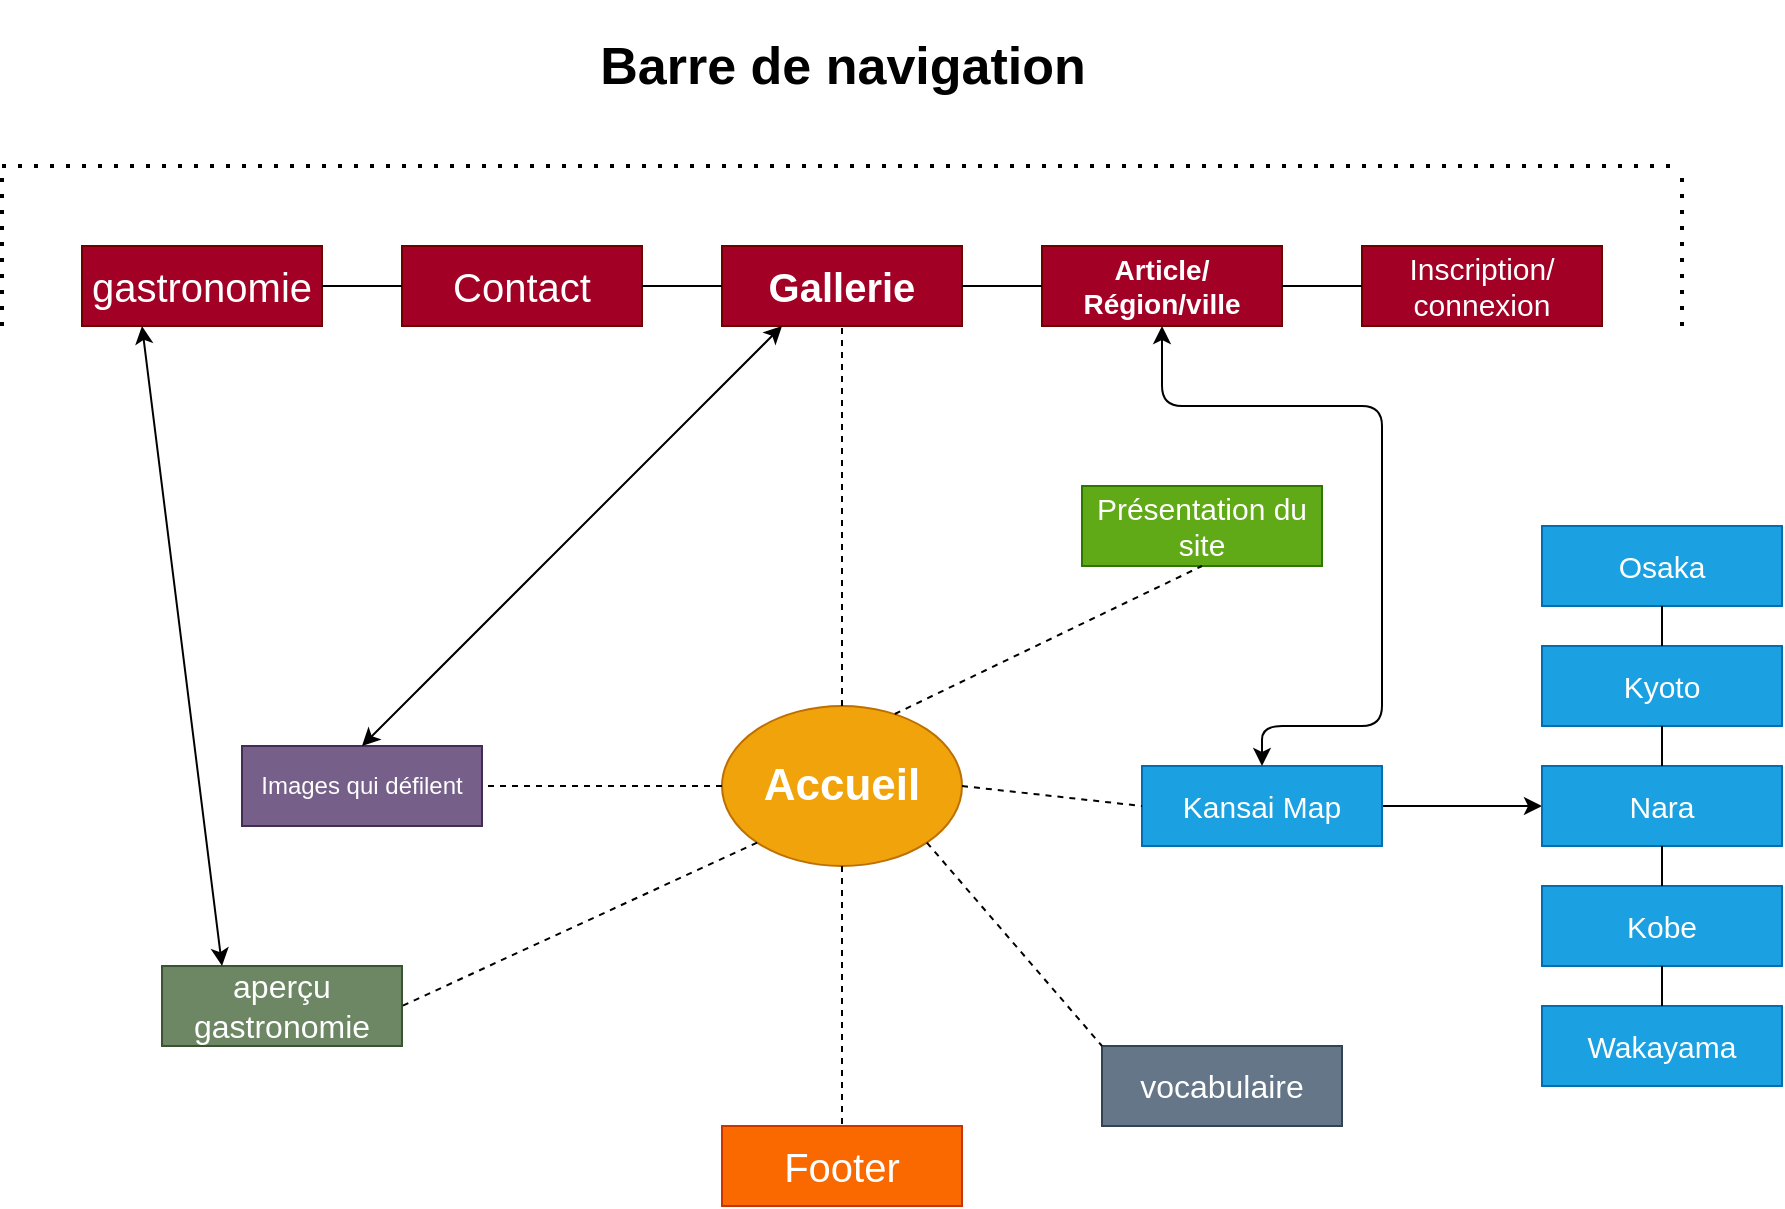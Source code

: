 <mxfile version="13.6.5">
    <diagram id="5Eu1TDoiuohia1qNDOnC" name="Page-1">
        <mxGraphModel dx="992" dy="2577" grid="1" gridSize="10" guides="1" tooltips="1" connect="1" arrows="1" fold="1" page="1" pageScale="1" pageWidth="1500" pageHeight="2000" background="none" math="0" shadow="0">
            <root>
                <mxCell id="0"/>
                <mxCell id="1" parent="0"/>
                <mxCell id="3" value="&lt;b&gt;&lt;font style=&quot;font-size: 22px&quot;&gt;Accueil&lt;/font&gt;&lt;/b&gt;" style="ellipse;whiteSpace=wrap;html=1;fillColor=#f0a30a;strokeColor=#BD7000;fontColor=#ffffff;" parent="1" vertex="1">
                    <mxGeometry x="640" y="-1610" width="120" height="80" as="geometry"/>
                </mxCell>
                <mxCell id="12" value="&lt;b&gt;&lt;font style=&quot;font-size: 20px&quot;&gt;Gallerie&lt;/font&gt;&lt;/b&gt;" style="rounded=0;whiteSpace=wrap;html=1;fillColor=#a20025;strokeColor=#6F0000;fontColor=#ffffff;" parent="1" vertex="1">
                    <mxGeometry x="640" y="-1840" width="120" height="40" as="geometry"/>
                </mxCell>
                <mxCell id="14" value="&lt;b style=&quot;font-size: 14px;&quot;&gt;&lt;font style=&quot;font-size: 14px;&quot;&gt;Article/&lt;br style=&quot;font-size: 14px;&quot;&gt;Région/ville&lt;/font&gt;&lt;/b&gt;" style="rounded=0;whiteSpace=wrap;html=1;fillColor=#a20025;strokeColor=#6F0000;fontColor=#ffffff;fontSize=14;" parent="1" vertex="1">
                    <mxGeometry x="800" y="-1840" width="120" height="40" as="geometry"/>
                </mxCell>
                <mxCell id="15" value="Contact" style="rounded=0;whiteSpace=wrap;html=1;fillColor=#a20025;strokeColor=#6F0000;fontColor=#ffffff;fontSize=20;" parent="1" vertex="1">
                    <mxGeometry x="480" y="-1840" width="120" height="40" as="geometry"/>
                </mxCell>
                <mxCell id="16" value="Inscription/&lt;br style=&quot;font-size: 15px;&quot;&gt;connexion" style="rounded=0;whiteSpace=wrap;html=1;fillColor=#a20025;strokeColor=#6F0000;fontColor=#ffffff;fontSize=15;" parent="1" vertex="1">
                    <mxGeometry x="960" y="-1840" width="120" height="40" as="geometry"/>
                </mxCell>
                <mxCell id="17" value="gastronomie" style="rounded=0;whiteSpace=wrap;html=1;fillColor=#a20025;strokeColor=#6F0000;fontColor=#ffffff;fontSize=20;" parent="1" vertex="1">
                    <mxGeometry x="320" y="-1840" width="120" height="40" as="geometry"/>
                </mxCell>
                <mxCell id="18" value="" style="endArrow=none;html=1;exitX=1;exitY=0.5;exitDx=0;exitDy=0;" parent="1" source="17" edge="1">
                    <mxGeometry width="50" height="50" relative="1" as="geometry">
                        <mxPoint x="430" y="-1770" as="sourcePoint"/>
                        <mxPoint x="480" y="-1820" as="targetPoint"/>
                    </mxGeometry>
                </mxCell>
                <mxCell id="19" value="" style="endArrow=none;html=1;exitX=1;exitY=0.5;exitDx=0;exitDy=0;" parent="1" source="15" edge="1">
                    <mxGeometry width="50" height="50" relative="1" as="geometry">
                        <mxPoint x="590" y="-1770" as="sourcePoint"/>
                        <mxPoint x="640" y="-1820" as="targetPoint"/>
                    </mxGeometry>
                </mxCell>
                <mxCell id="20" value="" style="endArrow=none;html=1;exitX=1;exitY=0.5;exitDx=0;exitDy=0;" parent="1" source="12" edge="1">
                    <mxGeometry width="50" height="50" relative="1" as="geometry">
                        <mxPoint x="750" y="-1770" as="sourcePoint"/>
                        <mxPoint x="800" y="-1820" as="targetPoint"/>
                    </mxGeometry>
                </mxCell>
                <mxCell id="21" value="" style="endArrow=none;html=1;exitX=1;exitY=0.5;exitDx=0;exitDy=0;" parent="1" source="14" edge="1">
                    <mxGeometry width="50" height="50" relative="1" as="geometry">
                        <mxPoint x="910" y="-1770" as="sourcePoint"/>
                        <mxPoint x="960" y="-1820" as="targetPoint"/>
                    </mxGeometry>
                </mxCell>
                <mxCell id="22" value="" style="endArrow=none;dashed=1;html=1;dashPattern=1 3;strokeWidth=2;" parent="1" edge="1">
                    <mxGeometry width="50" height="50" relative="1" as="geometry">
                        <mxPoint x="280" y="-1800" as="sourcePoint"/>
                        <mxPoint x="280" y="-1880" as="targetPoint"/>
                    </mxGeometry>
                </mxCell>
                <mxCell id="23" value="" style="endArrow=none;dashed=1;html=1;dashPattern=1 3;strokeWidth=2;" parent="1" edge="1">
                    <mxGeometry width="50" height="50" relative="1" as="geometry">
                        <mxPoint x="280" y="-1880" as="sourcePoint"/>
                        <mxPoint x="1120" y="-1880" as="targetPoint"/>
                    </mxGeometry>
                </mxCell>
                <mxCell id="24" value="" style="endArrow=none;dashed=1;html=1;dashPattern=1 3;strokeWidth=2;" parent="1" edge="1">
                    <mxGeometry width="50" height="50" relative="1" as="geometry">
                        <mxPoint x="1120" y="-1800" as="sourcePoint"/>
                        <mxPoint x="1120" y="-1880" as="targetPoint"/>
                    </mxGeometry>
                </mxCell>
                <mxCell id="26" value="&lt;h1&gt;&lt;font style=&quot;font-size: 26px&quot;&gt;Barre de navigation&lt;/font&gt;&lt;/h1&gt;" style="text;html=1;align=center;verticalAlign=middle;resizable=0;points=[];autosize=1;horizontal=1;fontSize=13;" parent="1" vertex="1">
                    <mxGeometry x="570" y="-1960" width="260" height="60" as="geometry"/>
                </mxCell>
                <mxCell id="28" value="Présentation du site" style="rounded=0;whiteSpace=wrap;html=1;fontSize=15;fillColor=#60a917;strokeColor=#2D7600;fontColor=#ffffff;" parent="1" vertex="1">
                    <mxGeometry x="820" y="-1720" width="120" height="40" as="geometry"/>
                </mxCell>
                <mxCell id="32" value="" style="edgeStyle=orthogonalEdgeStyle;rounded=0;orthogonalLoop=1;jettySize=auto;html=1;fontSize=12;" parent="1" source="30" target="31" edge="1">
                    <mxGeometry relative="1" as="geometry"/>
                </mxCell>
                <mxCell id="30" value="Kansai Map" style="rounded=0;whiteSpace=wrap;html=1;fontSize=15;fillColor=#1ba1e2;strokeColor=#006EAF;fontColor=#ffffff;" parent="1" vertex="1">
                    <mxGeometry x="850" y="-1580" width="120" height="40" as="geometry"/>
                </mxCell>
                <mxCell id="31" value="Nara" style="rounded=0;whiteSpace=wrap;html=1;fontSize=15;fillColor=#1ba1e2;strokeColor=#006EAF;fontColor=#ffffff;" parent="1" vertex="1">
                    <mxGeometry x="1050" y="-1580" width="120" height="40" as="geometry"/>
                </mxCell>
                <mxCell id="33" value="Kyoto" style="rounded=0;whiteSpace=wrap;html=1;fontSize=15;fillColor=#1ba1e2;strokeColor=#006EAF;fontColor=#ffffff;" parent="1" vertex="1">
                    <mxGeometry x="1050" y="-1640" width="120" height="40" as="geometry"/>
                </mxCell>
                <mxCell id="35" value="Osaka" style="rounded=0;whiteSpace=wrap;html=1;fontSize=15;fillColor=#1ba1e2;strokeColor=#006EAF;fontColor=#ffffff;" parent="1" vertex="1">
                    <mxGeometry x="1050" y="-1700" width="120" height="40" as="geometry"/>
                </mxCell>
                <mxCell id="37" value="Kobe" style="rounded=0;whiteSpace=wrap;html=1;fontSize=15;fillColor=#1ba1e2;strokeColor=#006EAF;fontColor=#ffffff;" parent="1" vertex="1">
                    <mxGeometry x="1050" y="-1520" width="120" height="40" as="geometry"/>
                </mxCell>
                <mxCell id="43" value="Wakayama" style="rounded=0;whiteSpace=wrap;html=1;fontSize=15;fillColor=#1ba1e2;strokeColor=#006EAF;fontColor=#ffffff;" parent="1" vertex="1">
                    <mxGeometry x="1050" y="-1460" width="120" height="40" as="geometry"/>
                </mxCell>
                <mxCell id="45" value="" style="endArrow=none;html=1;fontSize=12;exitX=0.5;exitY=0;exitDx=0;exitDy=0;" parent="1" source="33" edge="1">
                    <mxGeometry width="50" height="50" relative="1" as="geometry">
                        <mxPoint x="1060" y="-1610" as="sourcePoint"/>
                        <mxPoint x="1110" y="-1660" as="targetPoint"/>
                    </mxGeometry>
                </mxCell>
                <mxCell id="47" value="" style="endArrow=none;html=1;fontSize=12;entryX=0.5;entryY=1;entryDx=0;entryDy=0;exitX=0.5;exitY=0;exitDx=0;exitDy=0;" parent="1" source="31" target="33" edge="1">
                    <mxGeometry width="50" height="50" relative="1" as="geometry">
                        <mxPoint x="930" y="-1540" as="sourcePoint"/>
                        <mxPoint x="980" y="-1590" as="targetPoint"/>
                    </mxGeometry>
                </mxCell>
                <mxCell id="48" value="" style="endArrow=none;html=1;fontSize=12;entryX=0.5;entryY=1;entryDx=0;entryDy=0;exitX=0.5;exitY=0;exitDx=0;exitDy=0;" parent="1" source="37" target="31" edge="1">
                    <mxGeometry width="50" height="50" relative="1" as="geometry">
                        <mxPoint x="930" y="-1540" as="sourcePoint"/>
                        <mxPoint x="980" y="-1590" as="targetPoint"/>
                    </mxGeometry>
                </mxCell>
                <mxCell id="49" value="" style="endArrow=none;html=1;fontSize=12;entryX=0.5;entryY=1;entryDx=0;entryDy=0;exitX=0.5;exitY=0;exitDx=0;exitDy=0;" parent="1" source="43" target="37" edge="1">
                    <mxGeometry width="50" height="50" relative="1" as="geometry">
                        <mxPoint x="930" y="-1540" as="sourcePoint"/>
                        <mxPoint x="980" y="-1590" as="targetPoint"/>
                    </mxGeometry>
                </mxCell>
                <mxCell id="51" value="" style="endArrow=classic;startArrow=classic;html=1;fontSize=20;exitX=0.5;exitY=0;exitDx=0;exitDy=0;entryX=0.5;entryY=1;entryDx=0;entryDy=0;" parent="1" source="30" target="14" edge="1">
                    <mxGeometry width="50" height="50" relative="1" as="geometry">
                        <mxPoint x="885" y="-1610" as="sourcePoint"/>
                        <mxPoint x="935" y="-1660" as="targetPoint"/>
                        <Array as="points">
                            <mxPoint x="910" y="-1600"/>
                            <mxPoint x="970" y="-1600"/>
                            <mxPoint x="970" y="-1680"/>
                            <mxPoint x="970" y="-1760"/>
                            <mxPoint x="860" y="-1760"/>
                        </Array>
                    </mxGeometry>
                </mxCell>
                <mxCell id="53" value="Footer" style="rounded=0;whiteSpace=wrap;html=1;fontSize=20;fillColor=#fa6800;strokeColor=#C73500;fontColor=#ffffff;" parent="1" vertex="1">
                    <mxGeometry x="640" y="-1400" width="120" height="40" as="geometry"/>
                </mxCell>
                <mxCell id="55" value="Images qui défilent" style="rounded=0;whiteSpace=wrap;html=1;fillColor=#76608a;strokeColor=#432D57;fontColor=#ffffff;" parent="1" vertex="1">
                    <mxGeometry x="400" y="-1590" width="120" height="40" as="geometry"/>
                </mxCell>
                <mxCell id="56" value="" style="endArrow=classic;startArrow=classic;html=1;fontSize=20;entryX=0.25;entryY=1;entryDx=0;entryDy=0;exitX=0.5;exitY=0;exitDx=0;exitDy=0;" parent="1" source="55" target="12" edge="1">
                    <mxGeometry width="50" height="50" relative="1" as="geometry">
                        <mxPoint x="460" y="-1590" as="sourcePoint"/>
                        <mxPoint x="510" y="-1640" as="targetPoint"/>
                    </mxGeometry>
                </mxCell>
                <mxCell id="57" value="aperçu gastronomie" style="rounded=0;whiteSpace=wrap;html=1;fontSize=16;fillColor=#6d8764;strokeColor=#3A5431;fontColor=#ffffff;" parent="1" vertex="1">
                    <mxGeometry x="360" y="-1480" width="120" height="40" as="geometry"/>
                </mxCell>
                <mxCell id="59" value="" style="endArrow=classic;startArrow=classic;html=1;fontSize=16;exitX=0.25;exitY=0;exitDx=0;exitDy=0;entryX=0.25;entryY=1;entryDx=0;entryDy=0;" parent="1" source="57" target="17" edge="1">
                    <mxGeometry width="50" height="50" relative="1" as="geometry">
                        <mxPoint x="320" y="-1500" as="sourcePoint"/>
                        <mxPoint x="370" y="-1550" as="targetPoint"/>
                    </mxGeometry>
                </mxCell>
                <mxCell id="60" value="vocabulaire" style="rounded=0;whiteSpace=wrap;html=1;fontSize=16;fillColor=#647687;strokeColor=#314354;fontColor=#ffffff;" parent="1" vertex="1">
                    <mxGeometry x="830" y="-1440" width="120" height="40" as="geometry"/>
                </mxCell>
                <mxCell id="63" value="" style="endArrow=none;dashed=1;html=1;exitX=0.5;exitY=0;exitDx=0;exitDy=0;entryX=0.5;entryY=1;entryDx=0;entryDy=0;" edge="1" parent="1" source="3" target="12">
                    <mxGeometry width="50" height="50" relative="1" as="geometry">
                        <mxPoint x="700" y="-1580" as="sourcePoint"/>
                        <mxPoint x="750" y="-1630" as="targetPoint"/>
                    </mxGeometry>
                </mxCell>
                <mxCell id="64" value="" style="endArrow=none;dashed=1;html=1;exitX=1;exitY=0.5;exitDx=0;exitDy=0;entryX=0;entryY=0.5;entryDx=0;entryDy=0;" edge="1" parent="1" source="3" target="30">
                    <mxGeometry width="50" height="50" relative="1" as="geometry">
                        <mxPoint x="700" y="-1580" as="sourcePoint"/>
                        <mxPoint x="840" y="-1570" as="targetPoint"/>
                    </mxGeometry>
                </mxCell>
                <mxCell id="65" value="" style="endArrow=none;dashed=1;html=1;exitX=0;exitY=0.5;exitDx=0;exitDy=0;entryX=1;entryY=0.5;entryDx=0;entryDy=0;" edge="1" parent="1" source="3" target="55">
                    <mxGeometry width="50" height="50" relative="1" as="geometry">
                        <mxPoint x="700" y="-1580" as="sourcePoint"/>
                        <mxPoint x="750" y="-1630" as="targetPoint"/>
                    </mxGeometry>
                </mxCell>
                <mxCell id="66" value="" style="endArrow=none;dashed=1;html=1;exitX=0;exitY=1;exitDx=0;exitDy=0;entryX=1;entryY=0.5;entryDx=0;entryDy=0;" edge="1" parent="1" source="3" target="57">
                    <mxGeometry width="50" height="50" relative="1" as="geometry">
                        <mxPoint x="700" y="-1580" as="sourcePoint"/>
                        <mxPoint x="750" y="-1630" as="targetPoint"/>
                    </mxGeometry>
                </mxCell>
                <mxCell id="67" value="" style="endArrow=none;dashed=1;html=1;exitX=0.5;exitY=1;exitDx=0;exitDy=0;entryX=0.5;entryY=0;entryDx=0;entryDy=0;" edge="1" parent="1" source="3" target="53">
                    <mxGeometry width="50" height="50" relative="1" as="geometry">
                        <mxPoint x="700" y="-1580" as="sourcePoint"/>
                        <mxPoint x="750" y="-1630" as="targetPoint"/>
                    </mxGeometry>
                </mxCell>
                <mxCell id="68" value="" style="endArrow=none;dashed=1;html=1;exitX=1;exitY=1;exitDx=0;exitDy=0;entryX=0;entryY=0;entryDx=0;entryDy=0;" edge="1" parent="1" source="3" target="60">
                    <mxGeometry width="50" height="50" relative="1" as="geometry">
                        <mxPoint x="700" y="-1580" as="sourcePoint"/>
                        <mxPoint x="750" y="-1630" as="targetPoint"/>
                    </mxGeometry>
                </mxCell>
                <mxCell id="69" value="" style="endArrow=none;dashed=1;html=1;exitX=0.72;exitY=0.05;exitDx=0;exitDy=0;exitPerimeter=0;entryX=0.5;entryY=1;entryDx=0;entryDy=0;" edge="1" parent="1" source="3" target="28">
                    <mxGeometry width="50" height="50" relative="1" as="geometry">
                        <mxPoint x="700" y="-1580" as="sourcePoint"/>
                        <mxPoint x="750" y="-1630" as="targetPoint"/>
                    </mxGeometry>
                </mxCell>
            </root>
        </mxGraphModel>
    </diagram>
</mxfile>